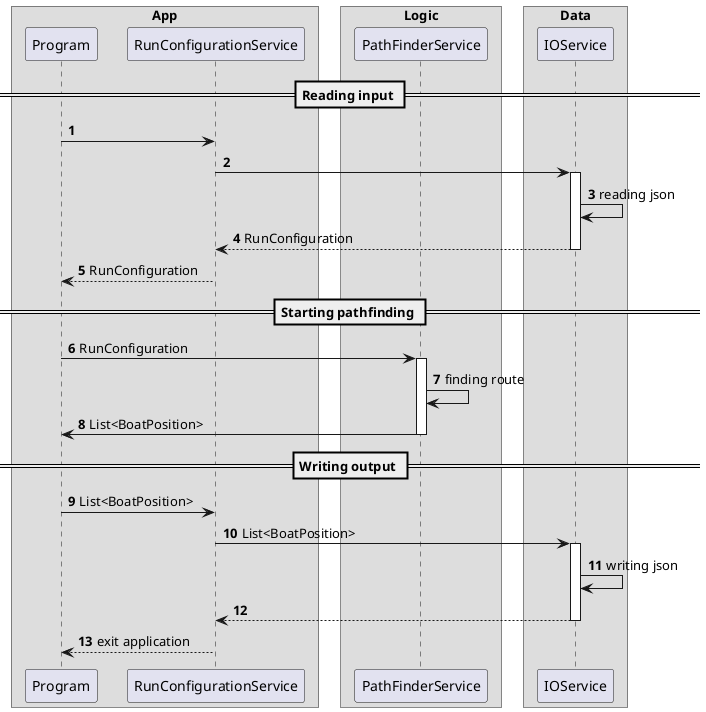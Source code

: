@startuml
'https://plantuml.com/sequence-diagram

autonumber
skinparam BoxPadding 10
skinparam participantPadding 10

box "App"
participant Program
participant RunConfigurationService
endbox
box "Logic"
participant PathFinderService
endbox
box "Data"
participant IOService
endbox

== Reading input ==
Program -> RunConfigurationService
RunConfigurationService -> IOService
activate IOService
IOService -> IOService: reading json
RunConfigurationService <-- IOService: RunConfiguration
deactivate
Program <-- RunConfigurationService: RunConfiguration

== Starting pathfinding ==
Program -> PathFinderService: RunConfiguration
activate PathFinderService
PathFinderService -> PathFinderService: finding route
Program <- PathFinderService: List<BoatPosition>
deactivate

== Writing output ==
Program -> RunConfigurationService: List<BoatPosition>
RunConfigurationService -> IOService: List<BoatPosition>
activate IOService
IOService -> IOService: writing json
RunConfigurationService <-- IOService
deactivate
Program <-- RunConfigurationService: exit application
 
@enduml